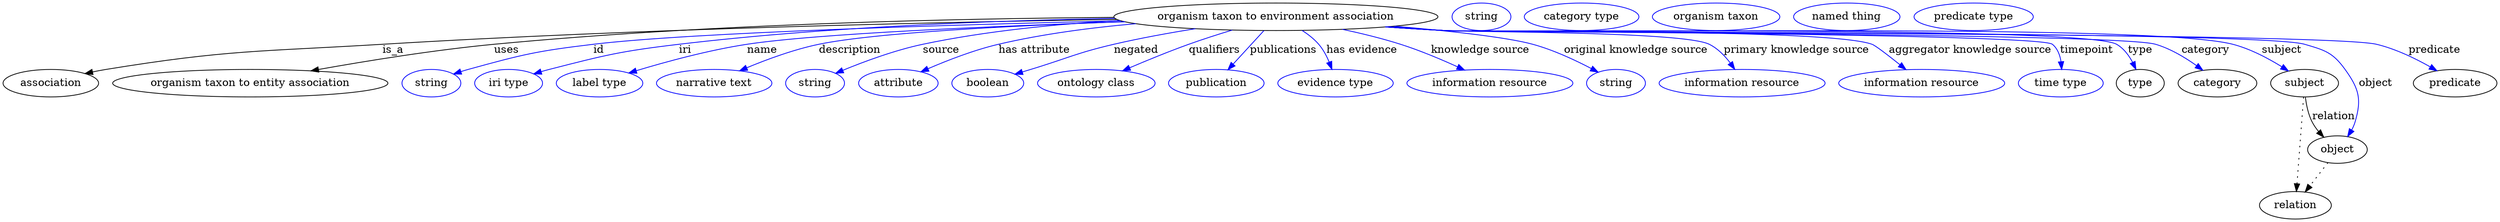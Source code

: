 digraph {
	graph [bb="0,0,3259,283"];
	node [label="\N"];
	"organism taxon to environment association"	[height=0.5,
		label="organism taxon to environment association",
		pos="1661.4,265",
		width=5.8856];
	association	[height=0.5,
		pos="62.394,178",
		width=1.7332];
	"organism taxon to environment association" -> association	[label=is_a,
		lp="508.39,221.5",
		pos="e,106.89,190.69 1453.3,261.6 1219.8,258.01 829.62,249.33 494.39,229 333.58,219.25 292.37,222.16 133.39,196 128,195.11 122.41,194.04 \
116.84,192.87"];
	"organism taxon to entity association"	[height=0.5,
		pos="322.39,178",
		width=5.0009];
	"organism taxon to environment association" -> "organism taxon to entity association"	[label=uses,
		lp="656.89,221.5",
		pos="e,401.77,194.23 1449.2,264.24 1242.4,262.7 919.14,255.59 640.39,229 562.77,221.59 475.29,207.41 411.76,196.03"];
	id	[color=blue,
		height=0.5,
		label=string,
		pos="558.39,178",
		width=1.0652];
	"organism taxon to environment association" -> id	[color=blue,
		label=id,
		lp="777.39,221.5",
		pos="e,587.37,190.01 1458.3,259.78 1237.3,254.51 898.46,244.3 770.39,229 696.57,220.18 678.06,215.79 606.39,196 603.28,195.14 600.08,\
194.18 596.89,193.17",
		style=solid];
	iri	[color=blue,
		height=0.5,
		label="iri type",
		pos="659.39,178",
		width=1.2277];
	"organism taxon to environment association" -> iri	[color=blue,
		label=iri,
		lp="890.39,221.5",
		pos="e,692.3,190.22 1450.8,262.89 1293.6,260.04 1074,251.77 882.39,229 805.97,219.91 786.95,215.12 712.39,196 709.02,195.13 705.54,194.17 \
702.05,193.16",
		style=solid];
	name	[color=blue,
		height=0.5,
		label="label type",
		pos="778.39,178",
		width=1.5707];
	"organism taxon to environment association" -> name	[color=blue,
		label=name,
		lp="991.39,221.5",
		pos="e,816.73,191.39 1464,258.44 1294.2,252.83 1062.8,243 971.39,229 921.3,221.32 865.37,206.07 826.67,194.42",
		style=solid];
	description	[color=blue,
		height=0.5,
		label="narrative text",
		pos="928.39,178",
		width=2.0943];
	"organism taxon to environment association" -> description	[color=blue,
		label=description,
		lp="1104.9,221.5",
		pos="e,961.4,194.25 1463.2,258.61 1319.5,253.53 1138,244.34 1064.4,229 1032,222.26 997.08,209.27 970.71,198.22",
		style=solid];
	source	[color=blue,
		height=0.5,
		label=string,
		pos="1060.4,178",
		width=1.0652];
	"organism taxon to environment association" -> source	[color=blue,
		label=source,
		lp="1223.4,221.5",
		pos="e,1087.2,191.1 1456.7,260.31 1375.9,255.79 1282.6,246.73 1199.4,229 1163.4,221.32 1124,206.53 1096.4,195.02",
		style=solid];
	"has attribute"	[color=blue,
		height=0.5,
		label=attribute,
		pos="1168.4,178",
		width=1.4443];
	"organism taxon to environment association" -> "has attribute"	[color=blue,
		label="has attribute",
		lp="1345.4,221.5",
		pos="e,1197.9,192.99 1477.5,255.98 1419.6,250.88 1355.9,242.55 1298.4,229 1266.8,221.54 1232.5,208.14 1207.1,197.09",
		style=solid];
	negated	[color=blue,
		height=0.5,
		label=boolean,
		pos="1285.4,178",
		width=1.2999];
	"organism taxon to environment association" -> negated	[color=blue,
		label=negated,
		lp="1478.4,221.5",
		pos="e,1320.6,189.91 1556,249.38 1521.8,243.89 1483.8,237.02 1449.4,229 1400.1,217.52 1388.8,210.81 1340.4,196 1337.1,194.99 1333.7,193.94 \
1330.2,192.89",
		style=solid];
	qualifiers	[color=blue,
		height=0.5,
		label="ontology class",
		pos="1426.4,178",
		width=2.1304];
	"organism taxon to environment association" -> qualifiers	[color=blue,
		label=qualifiers,
		lp="1580.9,221.5",
		pos="e,1460.7,194.2 1604.2,247.6 1585.9,242.05 1565.7,235.58 1547.4,229 1521.5,219.69 1493,207.99 1470.2,198.25",
		style=solid];
	publications	[color=blue,
		height=0.5,
		label=publication,
		pos="1583.4,178",
		width=1.7332];
	"organism taxon to environment association" -> publications	[color=blue,
		label=publications,
		lp="1671.4,221.5",
		pos="e,1598.6,195.6 1645.6,246.8 1634.1,234.31 1618.5,217.24 1605.7,203.35",
		style=solid];
	"has evidence"	[color=blue,
		height=0.5,
		label="evidence type",
		pos="1739.4,178",
		width=2.0943];
	"organism taxon to environment association" -> "has evidence"	[color=blue,
		label="has evidence",
		lp="1773.9,221.5",
		pos="e,1734.7,196.17 1695.6,247.14 1703.5,242.1 1711.3,236.02 1717.4,229 1723.2,222.27 1727.7,213.76 1731.1,205.67",
		style=solid];
	"knowledge source"	[color=blue,
		height=0.5,
		label="information resource",
		pos="1941.4,178",
		width=3.015];
	"organism taxon to environment association" -> "knowledge source"	[color=blue,
		label="knowledge source",
		lp="1928.9,221.5",
		pos="e,1908.3,195.19 1748.5,248.53 1773.3,243.26 1800.1,236.71 1824.4,229 1849.7,220.96 1877,209.44 1898.9,199.49",
		style=solid];
	"original knowledge source"	[color=blue,
		height=0.5,
		label=string,
		pos="2106.4,178",
		width=1.0652];
	"organism taxon to environment association" -> "original knowledge source"	[color=blue,
		label="original knowledge source",
		lp="2132.4,221.5",
		pos="e,2083,192.46 1816.4,252.72 1887.5,246.55 1963.5,238.28 1997.4,229 2024.3,221.63 2053,208.26 2074.1,197.19",
		style=solid];
	"primary knowledge source"	[color=blue,
		height=0.5,
		label="information resource",
		pos="2271.4,178",
		width=3.015];
	"organism taxon to environment association" -> "primary knowledge source"	[color=blue,
		label="primary knowledge source",
		lp="2342.4,221.5",
		pos="e,2261.8,196.14 1809.4,252.11 1833.8,250.29 1858.8,248.52 1882.4,247 1920.8,244.52 2193.8,245.96 2228.4,229 2239.4,223.59 2248.7,\
213.95 2255.9,204.56",
		style=solid];
	"aggregator knowledge source"	[color=blue,
		height=0.5,
		label="information resource",
		pos="2506.4,178",
		width=3.015];
	"organism taxon to environment association" -> "aggregator knowledge source"	[color=blue,
		label="aggregator knowledge source",
		lp="2569.9,221.5",
		pos="e,2485.8,195.88 1807,251.88 1832.1,250.05 1858,248.33 1882.4,247 1944.4,243.62 2382.9,249.95 2441.4,229 2445.8,227.44 2462.5,214.51 \
2477.9,202.2",
		style=solid];
	timepoint	[color=blue,
		height=0.5,
		label="time type",
		pos="2688.4,178",
		width=1.5346];
	"organism taxon to environment association" -> timepoint	[color=blue,
		label=timepoint,
		lp="2722.4,221.5",
		pos="e,2689.6,196.11 1805.5,251.79 1831.1,249.94 1857.5,248.24 1882.4,247 1904.5,245.9 2660.3,243.03 2677.4,229 2684.1,223.46 2687.3,\
214.82 2688.7,206.28",
		style=solid];
	type	[height=0.5,
		pos="2792.4,178",
		width=0.86659];
	"organism taxon to environment association" -> type	[color=blue,
		label=type,
		lp="2792.4,221.5",
		pos="e,2786.7,196.13 1805.2,251.76 1830.9,249.91 1857.4,248.22 1882.4,247 1931.2,244.63 2719,253.19 2761.4,229 2770.6,223.74 2777.5,214.52 \
2782.3,205.41",
		style=solid];
	category	[height=0.5,
		pos="2893.4,178",
		width=1.4263];
	"organism taxon to environment association" -> category	[color=blue,
		label=category,
		lp="2877.9,221.5",
		pos="e,2874.5,194.74 1805.2,251.74 1830.9,249.89 1857.4,248.2 1882.4,247 1934,244.52 2762.8,243.59 2812.4,229 2831.9,223.27 2851.3,211.52 \
2866.3,200.85",
		style=solid];
	subject	[height=0.5,
		pos="3007.4,178",
		width=1.2277];
	"organism taxon to environment association" -> subject	[color=blue,
		label=subject,
		lp="2977.4,221.5",
		pos="e,2986.2,194.05 1804.9,251.72 1830.7,249.87 1857.3,248.18 1882.4,247 1996.8,241.6 2802.5,257.7 2913.4,229 2936.3,223.09 2959.7,210.63 \
2977.5,199.62",
		style=solid];
	object	[height=0.5,
		pos="3050.4,91",
		width=1.0832];
	"organism taxon to environment association" -> object	[color=blue,
		label=object,
		lp="3100.4,178",
		pos="e,3063.8,108.09 1804.6,251.71 1830.5,249.85 1857.2,248.17 1882.4,247 1944.8,244.1 2947.4,246.66 3007.4,229 3034,221.16 3044.2,218.5 \
3060.4,196 3078.7,170.69 3082.3,156.9 3073.4,127 3072.4,123.55 3070.9,120.13 3069.1,116.85",
		style=solid];
	predicate	[height=0.5,
		pos="3204.4,178",
		width=1.5165];
	"organism taxon to environment association" -> predicate	[color=blue,
		label=predicate,
		lp="3177.4,221.5",
		pos="e,3180.6,194.31 1804.3,251.71 1830.2,249.84 1857.1,248.16 1882.4,247 1950.1,243.9 3035.5,244.66 3101.4,229 3126.3,223.09 3152.2,\
210.49 3171.7,199.43",
		style=solid];
	association_type	[color=blue,
		height=0.5,
		label=string,
		pos="1929.4,265",
		width=1.0652];
	association_category	[color=blue,
		height=0.5,
		label="category type",
		pos="2060.4,265",
		width=2.0762];
	subject -> object	[label=relation,
		lp="3045.4,134.5",
		pos="e,3032.5,107.23 3008.5,159.55 3009.7,149.57 3012.2,137.07 3017.4,127 3019.6,122.68 3022.5,118.52 3025.7,114.66"];
	relation	[height=0.5,
		pos="2995.4,18",
		width=1.2999];
	subject -> relation	[pos="e,2996.7,36.188 3006.1,159.79 3004,132.48 3000,78.994 2997.5,46.38",
		style=dotted];
	"organism taxon to environment association_subject"	[color=blue,
		height=0.5,
		label="organism taxon",
		pos="2236.4,265",
		width=2.3109];
	object -> relation	[pos="e,3008.2,35.54 3037.9,73.889 3031,64.939 3022.2,53.617 3014.4,43.584",
		style=dotted];
	"organism taxon to environment association_object"	[color=blue,
		height=0.5,
		label="named thing",
		pos="2407.4,265",
		width=1.9318];
	"organism taxon to environment association_predicate"	[color=blue,
		height=0.5,
		label="predicate type",
		pos="2573.4,265",
		width=2.1665];
}
